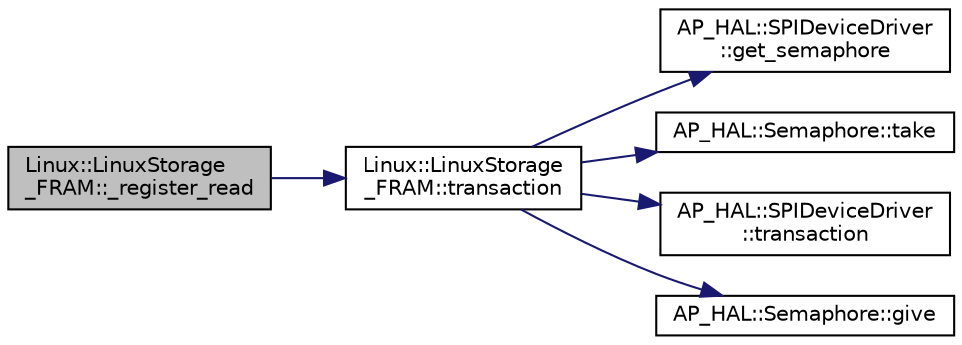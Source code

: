 digraph "Linux::LinuxStorage_FRAM::_register_read"
{
 // INTERACTIVE_SVG=YES
  edge [fontname="Helvetica",fontsize="10",labelfontname="Helvetica",labelfontsize="10"];
  node [fontname="Helvetica",fontsize="10",shape=record];
  rankdir="LR";
  Node1 [label="Linux::LinuxStorage\l_FRAM::_register_read",height=0.2,width=0.4,color="black", fillcolor="grey75", style="filled" fontcolor="black"];
  Node1 -> Node2 [color="midnightblue",fontsize="10",style="solid",fontname="Helvetica"];
  Node2 [label="Linux::LinuxStorage\l_FRAM::transaction",height=0.2,width=0.4,color="black", fillcolor="white", style="filled",URL="$classLinux_1_1LinuxStorage__FRAM.html#a051df265457f5a9f4bbfcd18f7d220b6"];
  Node2 -> Node3 [color="midnightblue",fontsize="10",style="solid",fontname="Helvetica"];
  Node3 [label="AP_HAL::SPIDeviceDriver\l::get_semaphore",height=0.2,width=0.4,color="black", fillcolor="white", style="filled",URL="$classAP__HAL_1_1SPIDeviceDriver.html#a1c518b753148caee4d708c2311a9e548"];
  Node2 -> Node4 [color="midnightblue",fontsize="10",style="solid",fontname="Helvetica"];
  Node4 [label="AP_HAL::Semaphore::take",height=0.2,width=0.4,color="black", fillcolor="white", style="filled",URL="$classAP__HAL_1_1Semaphore.html#abd3a0affad8bb211981a979f30386589"];
  Node2 -> Node5 [color="midnightblue",fontsize="10",style="solid",fontname="Helvetica"];
  Node5 [label="AP_HAL::SPIDeviceDriver\l::transaction",height=0.2,width=0.4,color="black", fillcolor="white", style="filled",URL="$classAP__HAL_1_1SPIDeviceDriver.html#a3ff2614355f59ee6712d345792f12cb9"];
  Node2 -> Node6 [color="midnightblue",fontsize="10",style="solid",fontname="Helvetica"];
  Node6 [label="AP_HAL::Semaphore::give",height=0.2,width=0.4,color="black", fillcolor="white", style="filled",URL="$classAP__HAL_1_1Semaphore.html#afcdbf03d5bea9d83037acc93bfaea7ce"];
}
